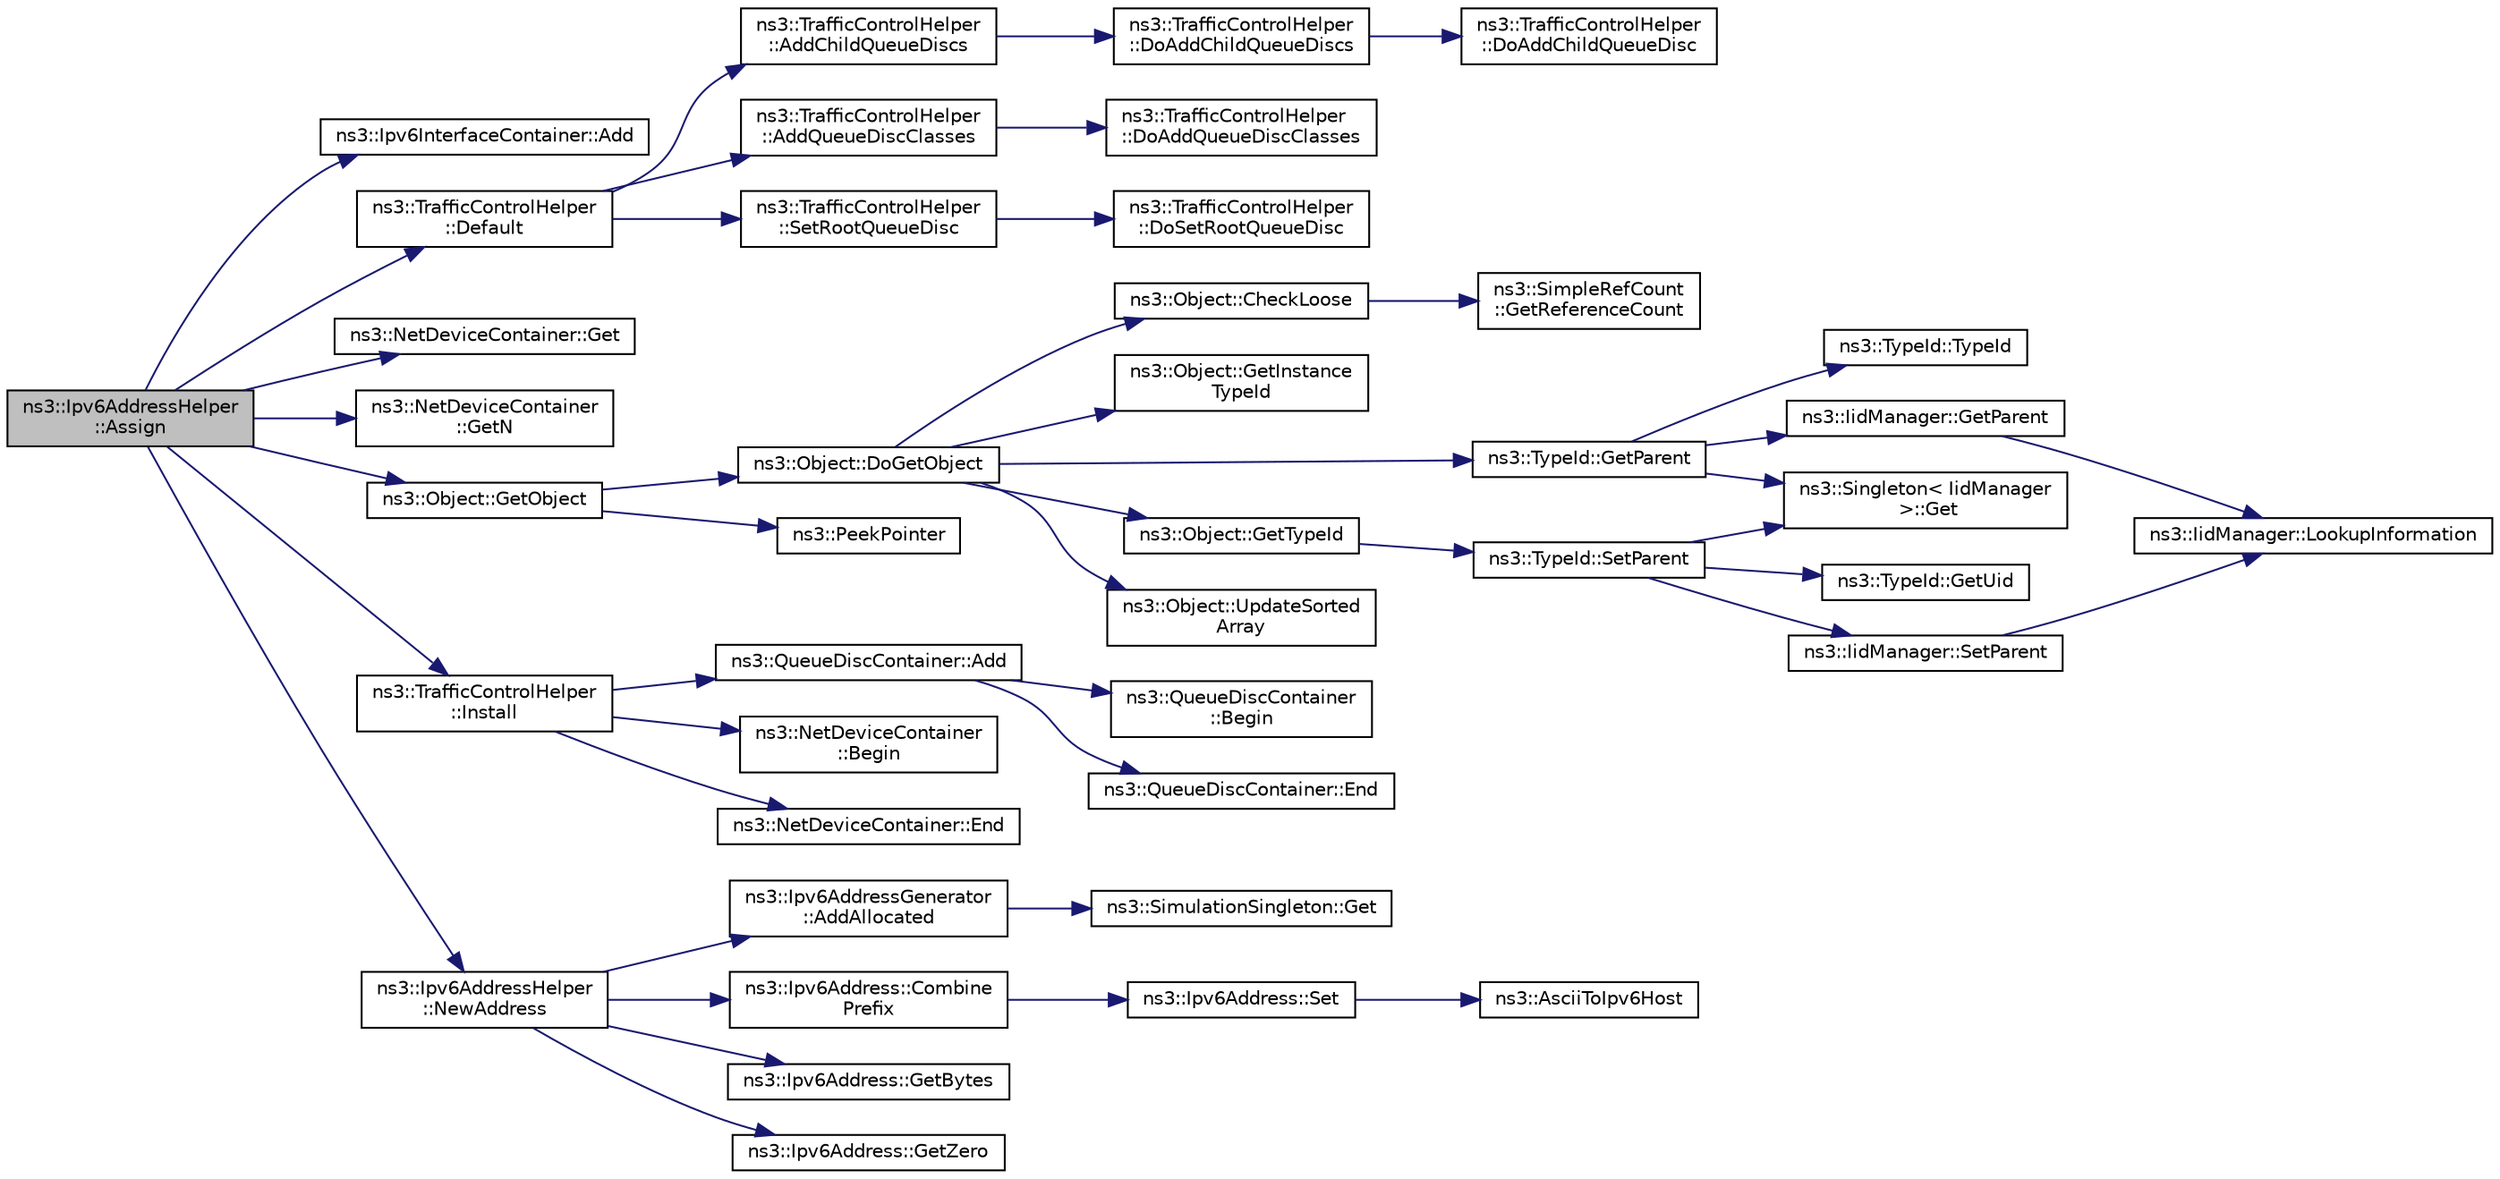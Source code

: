 digraph "ns3::Ipv6AddressHelper::Assign"
{
 // LATEX_PDF_SIZE
  edge [fontname="Helvetica",fontsize="10",labelfontname="Helvetica",labelfontsize="10"];
  node [fontname="Helvetica",fontsize="10",shape=record];
  rankdir="LR";
  Node1 [label="ns3::Ipv6AddressHelper\l::Assign",height=0.2,width=0.4,color="black", fillcolor="grey75", style="filled", fontcolor="black",tooltip="Allocate an Ipv6InterfaceContainer, and control whether the interfaces have addresses auto-assigned t..."];
  Node1 -> Node2 [color="midnightblue",fontsize="10",style="solid",fontname="Helvetica"];
  Node2 [label="ns3::Ipv6InterfaceContainer::Add",height=0.2,width=0.4,color="black", fillcolor="white", style="filled",URL="$classns3_1_1_ipv6_interface_container.html#ad9df7e1d407117aac8be4cea4deebb9b",tooltip="Add a couple IPv6/interface."];
  Node1 -> Node3 [color="midnightblue",fontsize="10",style="solid",fontname="Helvetica"];
  Node3 [label="ns3::TrafficControlHelper\l::Default",height=0.2,width=0.4,color="black", fillcolor="white", style="filled",URL="$classns3_1_1_traffic_control_helper.html#aaba7ae3ed1e75c5185e1787dc14a4e7e",tooltip=" "];
  Node3 -> Node4 [color="midnightblue",fontsize="10",style="solid",fontname="Helvetica"];
  Node4 [label="ns3::TrafficControlHelper\l::AddChildQueueDiscs",height=0.2,width=0.4,color="black", fillcolor="white", style="filled",URL="$classns3_1_1_traffic_control_helper.html#afffb87f2fcd02e1b42a4e073f9b90fc3",tooltip="Helper function used to attach a child queue disc (of the given type and with the given attributes) t..."];
  Node4 -> Node5 [color="midnightblue",fontsize="10",style="solid",fontname="Helvetica"];
  Node5 [label="ns3::TrafficControlHelper\l::DoAddChildQueueDiscs",height=0.2,width=0.4,color="black", fillcolor="white", style="filled",URL="$classns3_1_1_traffic_control_helper.html#aec5372ae89caa1e77a8f6ffebbe5a72d",tooltip="Actual implementation of the AddChildQueueDiscs method."];
  Node5 -> Node6 [color="midnightblue",fontsize="10",style="solid",fontname="Helvetica"];
  Node6 [label="ns3::TrafficControlHelper\l::DoAddChildQueueDisc",height=0.2,width=0.4,color="black", fillcolor="white", style="filled",URL="$classns3_1_1_traffic_control_helper.html#a26359d72be214e8cf0cf7e72a8e40d5c",tooltip="Actual implementation of the AddChildQueueDisc method."];
  Node3 -> Node7 [color="midnightblue",fontsize="10",style="solid",fontname="Helvetica"];
  Node7 [label="ns3::TrafficControlHelper\l::AddQueueDiscClasses",height=0.2,width=0.4,color="black", fillcolor="white", style="filled",URL="$classns3_1_1_traffic_control_helper.html#ab7a17fe5077946861af5365d6c221c33",tooltip="Helper function used to add the given number of queue disc classes (of the given type and with the gi..."];
  Node7 -> Node8 [color="midnightblue",fontsize="10",style="solid",fontname="Helvetica"];
  Node8 [label="ns3::TrafficControlHelper\l::DoAddQueueDiscClasses",height=0.2,width=0.4,color="black", fillcolor="white", style="filled",URL="$classns3_1_1_traffic_control_helper.html#a8965fac3bf8ef16b1dea293c33bd3d37",tooltip="Actual implementation of the AddQueueDiscClasses method."];
  Node3 -> Node9 [color="midnightblue",fontsize="10",style="solid",fontname="Helvetica"];
  Node9 [label="ns3::TrafficControlHelper\l::SetRootQueueDisc",height=0.2,width=0.4,color="black", fillcolor="white", style="filled",URL="$classns3_1_1_traffic_control_helper.html#a2f79cb734ce27742d37c381700cbb7ba",tooltip="Helper function used to set a root queue disc of the given type and with the given attributes."];
  Node9 -> Node10 [color="midnightblue",fontsize="10",style="solid",fontname="Helvetica"];
  Node10 [label="ns3::TrafficControlHelper\l::DoSetRootQueueDisc",height=0.2,width=0.4,color="black", fillcolor="white", style="filled",URL="$classns3_1_1_traffic_control_helper.html#a23d1dd069850b2f1fbb7dec34ad6b3a5",tooltip="Actual implementation of the SetRootQueueDisc method."];
  Node1 -> Node11 [color="midnightblue",fontsize="10",style="solid",fontname="Helvetica"];
  Node11 [label="ns3::NetDeviceContainer::Get",height=0.2,width=0.4,color="black", fillcolor="white", style="filled",URL="$classns3_1_1_net_device_container.html#ae114b3a9fc193fee40c07e4a4207aef4",tooltip="Get the Ptr<NetDevice> stored in this container at a given index."];
  Node1 -> Node12 [color="midnightblue",fontsize="10",style="solid",fontname="Helvetica"];
  Node12 [label="ns3::NetDeviceContainer\l::GetN",height=0.2,width=0.4,color="black", fillcolor="white", style="filled",URL="$classns3_1_1_net_device_container.html#a44e6db6a23ab528c0a467e32a4046413",tooltip="Get the number of Ptr<NetDevice> stored in this container."];
  Node1 -> Node13 [color="midnightblue",fontsize="10",style="solid",fontname="Helvetica"];
  Node13 [label="ns3::Object::GetObject",height=0.2,width=0.4,color="black", fillcolor="white", style="filled",URL="$classns3_1_1_object.html#ad21f5401ff705cd29c37f931ea3afc18",tooltip="Get a pointer to the requested aggregated Object."];
  Node13 -> Node14 [color="midnightblue",fontsize="10",style="solid",fontname="Helvetica"];
  Node14 [label="ns3::Object::DoGetObject",height=0.2,width=0.4,color="black", fillcolor="white", style="filled",URL="$classns3_1_1_object.html#a7c009975f7c0994cb47a69f713745e0a",tooltip="Find an Object of TypeId tid in the aggregates of this Object."];
  Node14 -> Node15 [color="midnightblue",fontsize="10",style="solid",fontname="Helvetica"];
  Node15 [label="ns3::Object::CheckLoose",height=0.2,width=0.4,color="black", fillcolor="white", style="filled",URL="$classns3_1_1_object.html#a33b1d1c52665f27a2fd4857aef5618f2",tooltip="Check if any aggregated Objects have non-zero reference counts."];
  Node15 -> Node16 [color="midnightblue",fontsize="10",style="solid",fontname="Helvetica"];
  Node16 [label="ns3::SimpleRefCount\l::GetReferenceCount",height=0.2,width=0.4,color="black", fillcolor="white", style="filled",URL="$classns3_1_1_simple_ref_count.html#a9cb85ae452ce0e1c74f11b3e4d357171",tooltip="Get the reference count of the object."];
  Node14 -> Node17 [color="midnightblue",fontsize="10",style="solid",fontname="Helvetica"];
  Node17 [label="ns3::Object::GetInstance\lTypeId",height=0.2,width=0.4,color="black", fillcolor="white", style="filled",URL="$classns3_1_1_object.html#a9a0bc0211cfab9842e1046b5c5810e5a",tooltip="Get the most derived TypeId for this Object."];
  Node14 -> Node18 [color="midnightblue",fontsize="10",style="solid",fontname="Helvetica"];
  Node18 [label="ns3::TypeId::GetParent",height=0.2,width=0.4,color="black", fillcolor="white", style="filled",URL="$classns3_1_1_type_id.html#ab84f81aee52154af39a8668b59c89d63",tooltip="Get the parent of this TypeId."];
  Node18 -> Node19 [color="midnightblue",fontsize="10",style="solid",fontname="Helvetica"];
  Node19 [label="ns3::TypeId::TypeId",height=0.2,width=0.4,color="black", fillcolor="white", style="filled",URL="$classns3_1_1_type_id.html#ab76e26690f1af4f1cffa6a72245e8928",tooltip="Default constructor."];
  Node18 -> Node20 [color="midnightblue",fontsize="10",style="solid",fontname="Helvetica"];
  Node20 [label="ns3::Singleton\< IidManager\l \>::Get",height=0.2,width=0.4,color="black", fillcolor="white", style="filled",URL="$classns3_1_1_singleton.html#a80a2cd3c25a27ea72add7a9f7a141ffa",tooltip="Get a pointer to the singleton instance."];
  Node18 -> Node21 [color="midnightblue",fontsize="10",style="solid",fontname="Helvetica"];
  Node21 [label="ns3::IidManager::GetParent",height=0.2,width=0.4,color="black", fillcolor="white", style="filled",URL="$classns3_1_1_iid_manager.html#a26a0cf5d08e0e9d8ad1128b77599b1f5",tooltip="Get the parent of a type id."];
  Node21 -> Node22 [color="midnightblue",fontsize="10",style="solid",fontname="Helvetica"];
  Node22 [label="ns3::IidManager::LookupInformation",height=0.2,width=0.4,color="black", fillcolor="white", style="filled",URL="$classns3_1_1_iid_manager.html#a84af06b798b21fa700469a3ac5f65f3f",tooltip="Retrieve the information record for a type."];
  Node14 -> Node23 [color="midnightblue",fontsize="10",style="solid",fontname="Helvetica"];
  Node23 [label="ns3::Object::GetTypeId",height=0.2,width=0.4,color="black", fillcolor="white", style="filled",URL="$classns3_1_1_object.html#a1d040243983ab74ec923bde26d7cb7e7",tooltip="Register this type."];
  Node23 -> Node24 [color="midnightblue",fontsize="10",style="solid",fontname="Helvetica"];
  Node24 [label="ns3::TypeId::SetParent",height=0.2,width=0.4,color="black", fillcolor="white", style="filled",URL="$classns3_1_1_type_id.html#abaaca67ab7d2471067e7c275df0f7309",tooltip="Set the parent TypeId."];
  Node24 -> Node20 [color="midnightblue",fontsize="10",style="solid",fontname="Helvetica"];
  Node24 -> Node25 [color="midnightblue",fontsize="10",style="solid",fontname="Helvetica"];
  Node25 [label="ns3::TypeId::GetUid",height=0.2,width=0.4,color="black", fillcolor="white", style="filled",URL="$classns3_1_1_type_id.html#a429535085325d6f926724771446d9047",tooltip="Get the internal id of this TypeId."];
  Node24 -> Node26 [color="midnightblue",fontsize="10",style="solid",fontname="Helvetica"];
  Node26 [label="ns3::IidManager::SetParent",height=0.2,width=0.4,color="black", fillcolor="white", style="filled",URL="$classns3_1_1_iid_manager.html#a4042931260554c907699367b6811426f",tooltip="Set the parent of a type id."];
  Node26 -> Node22 [color="midnightblue",fontsize="10",style="solid",fontname="Helvetica"];
  Node14 -> Node27 [color="midnightblue",fontsize="10",style="solid",fontname="Helvetica"];
  Node27 [label="ns3::Object::UpdateSorted\lArray",height=0.2,width=0.4,color="black", fillcolor="white", style="filled",URL="$classns3_1_1_object.html#ade62655b9680ca5ebf5af7e0fda7a21f",tooltip="Keep the list of aggregates in most-recently-used order."];
  Node13 -> Node28 [color="midnightblue",fontsize="10",style="solid",fontname="Helvetica"];
  Node28 [label="ns3::PeekPointer",height=0.2,width=0.4,color="black", fillcolor="white", style="filled",URL="$namespacens3.html#af2a7557fe9afdd98d8f6f8f6e412cf5a",tooltip=" "];
  Node1 -> Node29 [color="midnightblue",fontsize="10",style="solid",fontname="Helvetica"];
  Node29 [label="ns3::TrafficControlHelper\l::Install",height=0.2,width=0.4,color="black", fillcolor="white", style="filled",URL="$classns3_1_1_traffic_control_helper.html#a0aa6a8e2fbb1c196589e16f48c99f0b9",tooltip=" "];
  Node29 -> Node30 [color="midnightblue",fontsize="10",style="solid",fontname="Helvetica"];
  Node30 [label="ns3::QueueDiscContainer::Add",height=0.2,width=0.4,color="black", fillcolor="white", style="filled",URL="$classns3_1_1_queue_disc_container.html#a0520ac277a87beaeda5608dd8bfd37a4",tooltip="Append the contents of another QueueDiscContainer to the end of this container."];
  Node30 -> Node31 [color="midnightblue",fontsize="10",style="solid",fontname="Helvetica"];
  Node31 [label="ns3::QueueDiscContainer\l::Begin",height=0.2,width=0.4,color="black", fillcolor="white", style="filled",URL="$classns3_1_1_queue_disc_container.html#ae3bea4b5a8890063078ba906488b83a9",tooltip="Get a const iterator which refers to the first QueueDisc in the container."];
  Node30 -> Node32 [color="midnightblue",fontsize="10",style="solid",fontname="Helvetica"];
  Node32 [label="ns3::QueueDiscContainer::End",height=0.2,width=0.4,color="black", fillcolor="white", style="filled",URL="$classns3_1_1_queue_disc_container.html#a0fa924aaba9ff381ee0439db1f6e2e8a",tooltip="Get a const iterator which indicates past-the-last QueueDisc in the container."];
  Node29 -> Node33 [color="midnightblue",fontsize="10",style="solid",fontname="Helvetica"];
  Node33 [label="ns3::NetDeviceContainer\l::Begin",height=0.2,width=0.4,color="black", fillcolor="white", style="filled",URL="$classns3_1_1_net_device_container.html#a4ddc336af319061f5b61c515f0453242",tooltip="Get an iterator which refers to the first NetDevice in the container."];
  Node29 -> Node34 [color="midnightblue",fontsize="10",style="solid",fontname="Helvetica"];
  Node34 [label="ns3::NetDeviceContainer::End",height=0.2,width=0.4,color="black", fillcolor="white", style="filled",URL="$classns3_1_1_net_device_container.html#a436d9df206570861f96c3f278eaccb92",tooltip="Get an iterator which indicates past-the-last NetDevice in the container."];
  Node1 -> Node35 [color="midnightblue",fontsize="10",style="solid",fontname="Helvetica"];
  Node35 [label="ns3::Ipv6AddressHelper\l::NewAddress",height=0.2,width=0.4,color="black", fillcolor="white", style="filled",URL="$classns3_1_1_ipv6_address_helper.html#a5f3df4b8e9d41e4241f2334381c2c883",tooltip="Allocate a new Ipv6Address with interface ID equal to the next one in the underlying generator."];
  Node35 -> Node36 [color="midnightblue",fontsize="10",style="solid",fontname="Helvetica"];
  Node36 [label="ns3::Ipv6AddressGenerator\l::AddAllocated",height=0.2,width=0.4,color="black", fillcolor="white", style="filled",URL="$classns3_1_1_ipv6_address_generator.html#a906de97d82d4e6898eb8d019bc81077f",tooltip="Add the Ipv6Address to the list of IPv6 entries."];
  Node36 -> Node37 [color="midnightblue",fontsize="10",style="solid",fontname="Helvetica"];
  Node37 [label="ns3::SimulationSingleton::Get",height=0.2,width=0.4,color="black", fillcolor="white", style="filled",URL="$classns3_1_1_simulation_singleton.html#a35870bf2664aaa6e653ce99fb68fc8fc",tooltip="Get a pointer to the singleton instance."];
  Node35 -> Node38 [color="midnightblue",fontsize="10",style="solid",fontname="Helvetica"];
  Node38 [label="ns3::Ipv6Address::Combine\lPrefix",height=0.2,width=0.4,color="black", fillcolor="white", style="filled",URL="$classns3_1_1_ipv6_address.html#a3279a6dcdad36e8791f172daaa7be533",tooltip="Combine this address with a prefix."];
  Node38 -> Node39 [color="midnightblue",fontsize="10",style="solid",fontname="Helvetica"];
  Node39 [label="ns3::Ipv6Address::Set",height=0.2,width=0.4,color="black", fillcolor="white", style="filled",URL="$classns3_1_1_ipv6_address.html#aa5566a72cd0db41ef149a444977b6d7f",tooltip="Sets an Ipv6Address by parsing the input C-string."];
  Node39 -> Node40 [color="midnightblue",fontsize="10",style="solid",fontname="Helvetica"];
  Node40 [label="ns3::AsciiToIpv6Host",height=0.2,width=0.4,color="black", fillcolor="white", style="filled",URL="$namespacens3.html#aba8266b47e04689cbaa4d1c34e68fedf",tooltip="Convert an IPv6 C-string into a 128-bit representation."];
  Node35 -> Node41 [color="midnightblue",fontsize="10",style="solid",fontname="Helvetica"];
  Node41 [label="ns3::Ipv6Address::GetBytes",height=0.2,width=0.4,color="black", fillcolor="white", style="filled",URL="$classns3_1_1_ipv6_address.html#a7090d589a1640660510753153692a5e1",tooltip="Get the bytes corresponding to the address."];
  Node35 -> Node42 [color="midnightblue",fontsize="10",style="solid",fontname="Helvetica"];
  Node42 [label="ns3::Ipv6Address::GetZero",height=0.2,width=0.4,color="black", fillcolor="white", style="filled",URL="$classns3_1_1_ipv6_address.html#a63a34bdb1505e05fbdd07d316d0bd7e6",tooltip="Get the 0 (::) Ipv6Address."];
}
